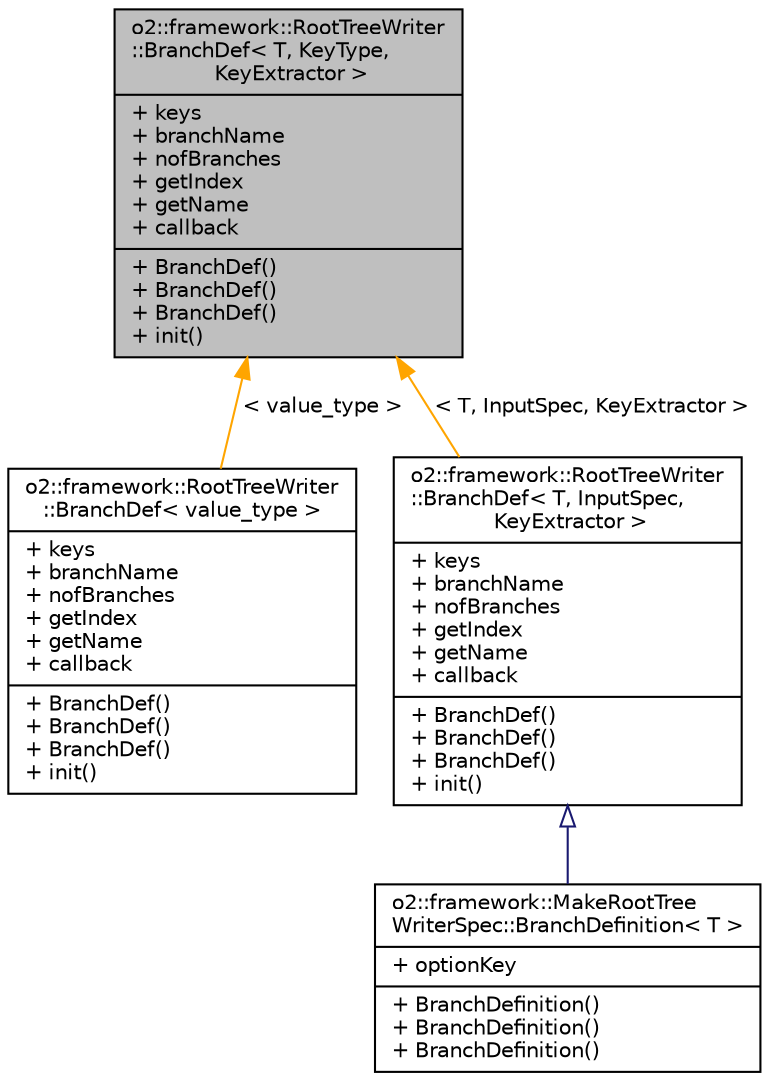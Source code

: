 digraph "o2::framework::RootTreeWriter::BranchDef&lt; T, KeyType, KeyExtractor &gt;"
{
 // INTERACTIVE_SVG=YES
  bgcolor="transparent";
  edge [fontname="Helvetica",fontsize="10",labelfontname="Helvetica",labelfontsize="10"];
  node [fontname="Helvetica",fontsize="10",shape=record];
  Node0 [label="{o2::framework::RootTreeWriter\l::BranchDef\< T, KeyType,\l KeyExtractor \>\n|+ keys\l+ branchName\l+ nofBranches\l+ getIndex\l+ getName\l+ callback\l|+ BranchDef()\l+ BranchDef()\l+ BranchDef()\l+ init()\l}",height=0.2,width=0.4,color="black", fillcolor="grey75", style="filled", fontcolor="black"];
  Node0 -> Node1 [dir="back",color="orange",fontsize="10",style="solid",label=" \< value_type \>" ,fontname="Helvetica"];
  Node1 [label="{o2::framework::RootTreeWriter\l::BranchDef\< value_type \>\n|+ keys\l+ branchName\l+ nofBranches\l+ getIndex\l+ getName\l+ callback\l|+ BranchDef()\l+ BranchDef()\l+ BranchDef()\l+ init()\l}",height=0.2,width=0.4,color="black",URL="$d6/d72/structo2_1_1framework_1_1RootTreeWriter_1_1BranchDef.html"];
  Node0 -> Node2 [dir="back",color="orange",fontsize="10",style="solid",label=" \< T, InputSpec, KeyExtractor \>" ,fontname="Helvetica"];
  Node2 [label="{o2::framework::RootTreeWriter\l::BranchDef\< T, InputSpec,\l KeyExtractor \>\n|+ keys\l+ branchName\l+ nofBranches\l+ getIndex\l+ getName\l+ callback\l|+ BranchDef()\l+ BranchDef()\l+ BranchDef()\l+ init()\l}",height=0.2,width=0.4,color="black",URL="$d6/d72/structo2_1_1framework_1_1RootTreeWriter_1_1BranchDef.html"];
  Node2 -> Node3 [dir="back",color="midnightblue",fontsize="10",style="solid",arrowtail="onormal",fontname="Helvetica"];
  Node3 [label="{o2::framework::MakeRootTree\lWriterSpec::BranchDefinition\< T \>\n|+ optionKey\l|+ BranchDefinition()\l+ BranchDefinition()\l+ BranchDefinition()\l}",height=0.2,width=0.4,color="black",URL="$dc/d61/structo2_1_1framework_1_1MakeRootTreeWriterSpec_1_1BranchDefinition.html"];
}

